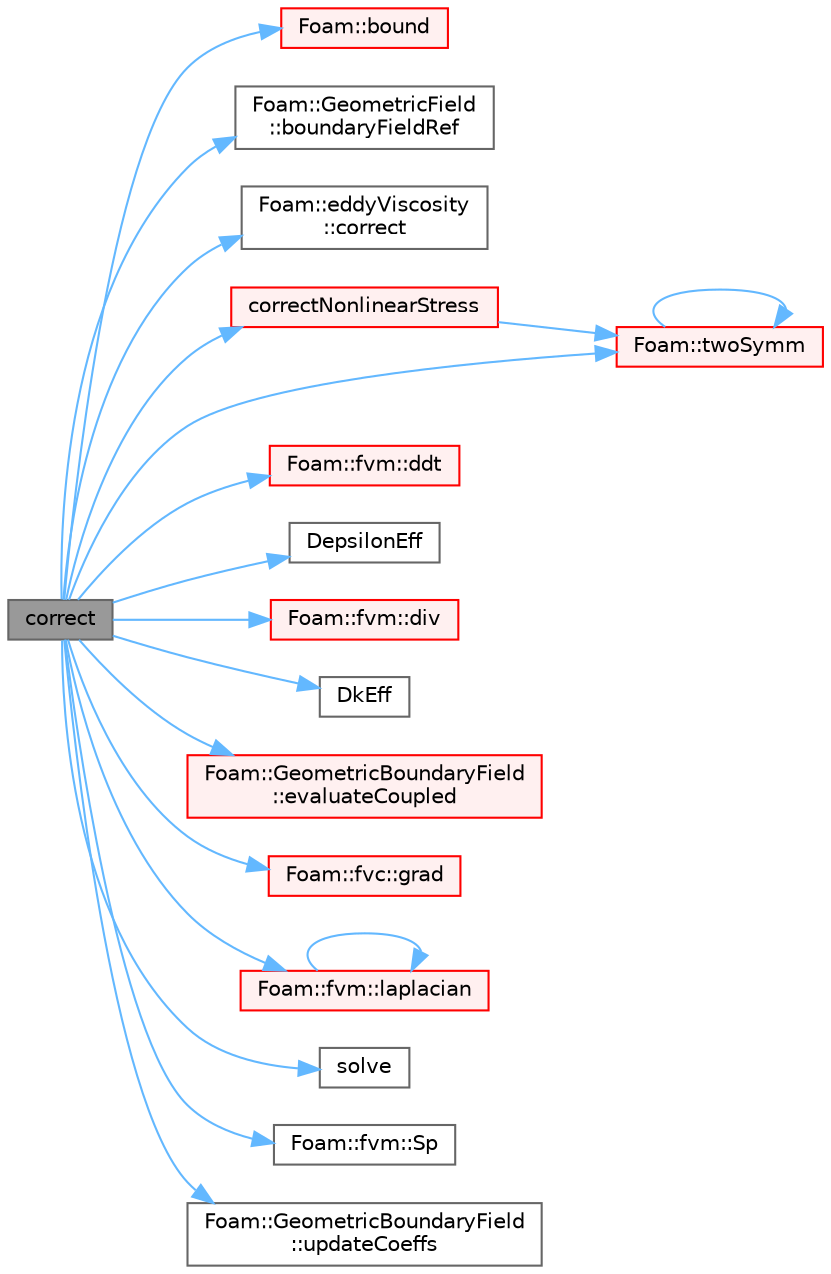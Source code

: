 digraph "correct"
{
 // LATEX_PDF_SIZE
  bgcolor="transparent";
  edge [fontname=Helvetica,fontsize=10,labelfontname=Helvetica,labelfontsize=10];
  node [fontname=Helvetica,fontsize=10,shape=box,height=0.2,width=0.4];
  rankdir="LR";
  Node1 [id="Node000001",label="correct",height=0.2,width=0.4,color="gray40", fillcolor="grey60", style="filled", fontcolor="black",tooltip=" "];
  Node1 -> Node2 [id="edge1_Node000001_Node000002",color="steelblue1",style="solid",tooltip=" "];
  Node2 [id="Node000002",label="Foam::bound",height=0.2,width=0.4,color="red", fillcolor="#FFF0F0", style="filled",URL="$namespaceFoam.html#a334b2a2d0ce7997d360f7a018174a077",tooltip=" "];
  Node1 -> Node29 [id="edge2_Node000001_Node000029",color="steelblue1",style="solid",tooltip=" "];
  Node29 [id="Node000029",label="Foam::GeometricField\l::boundaryFieldRef",height=0.2,width=0.4,color="grey40", fillcolor="white", style="filled",URL="$classFoam_1_1GeometricField.html#a6edc5d66db5af23a74a30619ad7eed5a",tooltip=" "];
  Node1 -> Node30 [id="edge3_Node000001_Node000030",color="steelblue1",style="solid",tooltip=" "];
  Node30 [id="Node000030",label="Foam::eddyViscosity\l::correct",height=0.2,width=0.4,color="grey40", fillcolor="white", style="filled",URL="$classFoam_1_1eddyViscosity.html#aa4d8a8ca44f2b13f84ba64733f6e0252",tooltip=" "];
  Node1 -> Node31 [id="edge4_Node000001_Node000031",color="steelblue1",style="solid",tooltip=" "];
  Node31 [id="Node000031",label="correctNonlinearStress",height=0.2,width=0.4,color="red", fillcolor="#FFF0F0", style="filled",URL="$classFoam_1_1incompressible_1_1RASModels_1_1ShihQuadraticKE.html#aaeceed08f8e5aa404ea620bbed333cf2",tooltip=" "];
  Node31 -> Node46 [id="edge5_Node000031_Node000046",color="steelblue1",style="solid",tooltip=" "];
  Node46 [id="Node000046",label="Foam::twoSymm",height=0.2,width=0.4,color="red", fillcolor="#FFF0F0", style="filled",URL="$namespaceFoam.html#a446550beb700669a32e76d9b87d5e043",tooltip=" "];
  Node46 -> Node46 [id="edge6_Node000046_Node000046",color="steelblue1",style="solid",tooltip=" "];
  Node1 -> Node47 [id="edge7_Node000001_Node000047",color="steelblue1",style="solid",tooltip=" "];
  Node47 [id="Node000047",label="Foam::fvm::ddt",height=0.2,width=0.4,color="red", fillcolor="#FFF0F0", style="filled",URL="$namespaceFoam_1_1fvm.html#a2d88eca98ab69b84af7ddb96e35f5a44",tooltip=" "];
  Node1 -> Node51 [id="edge8_Node000001_Node000051",color="steelblue1",style="solid",tooltip=" "];
  Node51 [id="Node000051",label="DepsilonEff",height=0.2,width=0.4,color="grey40", fillcolor="white", style="filled",URL="$classFoam_1_1incompressible_1_1RASModels_1_1ShihQuadraticKE.html#a7985d7c6a12298c40d68503c22e97780",tooltip=" "];
  Node1 -> Node52 [id="edge9_Node000001_Node000052",color="steelblue1",style="solid",tooltip=" "];
  Node52 [id="Node000052",label="Foam::fvm::div",height=0.2,width=0.4,color="red", fillcolor="#FFF0F0", style="filled",URL="$namespaceFoam_1_1fvm.html#a058dd4757c11ae656c8d576632b33d25",tooltip=" "];
  Node1 -> Node55 [id="edge10_Node000001_Node000055",color="steelblue1",style="solid",tooltip=" "];
  Node55 [id="Node000055",label="DkEff",height=0.2,width=0.4,color="grey40", fillcolor="white", style="filled",URL="$classFoam_1_1incompressible_1_1RASModels_1_1ShihQuadraticKE.html#afa968c8e26ddbc10cb14bff5ee93a069",tooltip=" "];
  Node1 -> Node56 [id="edge11_Node000001_Node000056",color="steelblue1",style="solid",tooltip=" "];
  Node56 [id="Node000056",label="Foam::GeometricBoundaryField\l::evaluateCoupled",height=0.2,width=0.4,color="red", fillcolor="#FFF0F0", style="filled",URL="$classFoam_1_1GeometricBoundaryField.html#a557b91b57c52fdf6d8da5e734022747d",tooltip=" "];
  Node1 -> Node59 [id="edge12_Node000001_Node000059",color="steelblue1",style="solid",tooltip=" "];
  Node59 [id="Node000059",label="Foam::fvc::grad",height=0.2,width=0.4,color="red", fillcolor="#FFF0F0", style="filled",URL="$namespaceFoam_1_1fvc.html#a094a9cf8cbcd7511778abc82036c8a4b",tooltip=" "];
  Node1 -> Node61 [id="edge13_Node000001_Node000061",color="steelblue1",style="solid",tooltip=" "];
  Node61 [id="Node000061",label="Foam::fvm::laplacian",height=0.2,width=0.4,color="red", fillcolor="#FFF0F0", style="filled",URL="$namespaceFoam_1_1fvm.html#a05679b154654e47e9f1e2fbd2bc0bae0",tooltip=" "];
  Node61 -> Node61 [id="edge14_Node000061_Node000061",color="steelblue1",style="solid",tooltip=" "];
  Node1 -> Node62 [id="edge15_Node000001_Node000062",color="steelblue1",style="solid",tooltip=" "];
  Node62 [id="Node000062",label="solve",height=0.2,width=0.4,color="grey40", fillcolor="white", style="filled",URL="$solveBulkSurfactant_8H.html#a4ed43d58a6754059fa012bd273d05e33",tooltip=" "];
  Node1 -> Node63 [id="edge16_Node000001_Node000063",color="steelblue1",style="solid",tooltip=" "];
  Node63 [id="Node000063",label="Foam::fvm::Sp",height=0.2,width=0.4,color="grey40", fillcolor="white", style="filled",URL="$namespaceFoam_1_1fvm.html#af8062d84b43cdfe63a19c1e2e0b6de6a",tooltip=" "];
  Node1 -> Node46 [id="edge17_Node000001_Node000046",color="steelblue1",style="solid",tooltip=" "];
  Node1 -> Node64 [id="edge18_Node000001_Node000064",color="steelblue1",style="solid",tooltip=" "];
  Node64 [id="Node000064",label="Foam::GeometricBoundaryField\l::updateCoeffs",height=0.2,width=0.4,color="grey40", fillcolor="white", style="filled",URL="$classFoam_1_1GeometricBoundaryField.html#a7e24eafac629d3733181cd942d4c902f",tooltip=" "];
}
